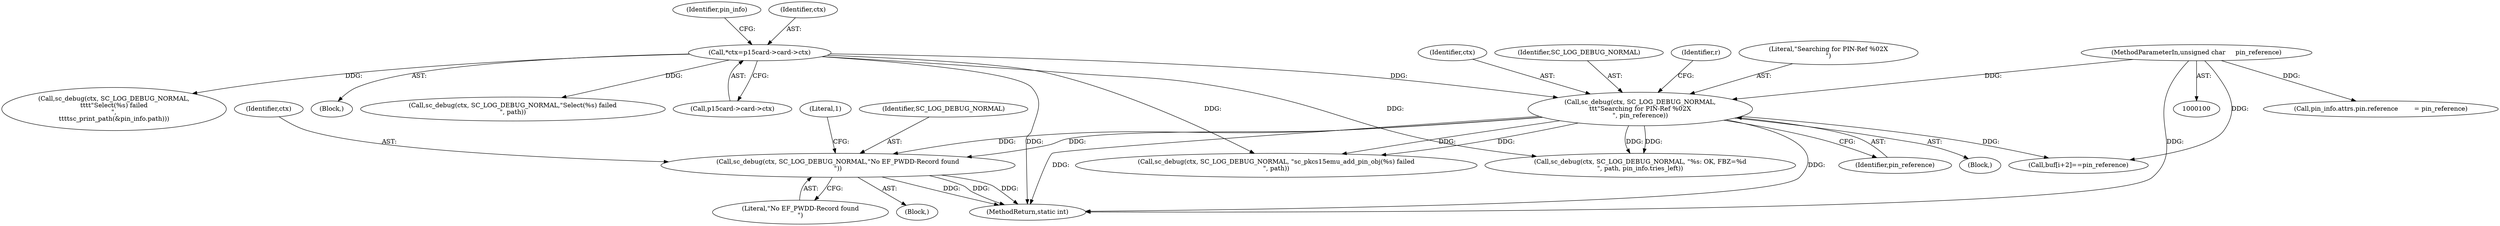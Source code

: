 digraph "0_OpenSC_8fe377e93b4b56060e5bbfb6f3142ceaeca744fa_21@pointer" {
"1000440" [label="(Call,sc_debug(ctx, SC_LOG_DEBUG_NORMAL,\"No EF_PWDD-Record found\n\"))"];
"1000326" [label="(Call,sc_debug(ctx, SC_LOG_DEBUG_NORMAL,\n\t\t\t\"Searching for PIN-Ref %02X\n\", pin_reference))"];
"1000117" [label="(Call,*ctx=p15card->card->ctx)"];
"1000105" [label="(MethodParameterIn,unsigned char     pin_reference)"];
"1000119" [label="(Call,p15card->card->ctx)"];
"1000491" [label="(Call,sc_debug(ctx, SC_LOG_DEBUG_NORMAL, \"sc_pkcs15emu_add_pin_obj(%s) failed\n\", path))"];
"1000397" [label="(Call,buf[i+2]==pin_reference)"];
"1000326" [label="(Call,sc_debug(ctx, SC_LOG_DEBUG_NORMAL,\n\t\t\t\"Searching for PIN-Ref %02X\n\", pin_reference))"];
"1000315" [label="(Call,sc_debug(ctx, SC_LOG_DEBUG_NORMAL,\n\t\t\t\t\"Select(%s) failed\n\",\n\t\t\t\tsc_print_path(&pin_info.path)))"];
"1000155" [label="(Call,pin_info.attrs.pin.reference        = pin_reference)"];
"1000498" [label="(Call,sc_debug(ctx, SC_LOG_DEBUG_NORMAL, \"%s: OK, FBZ=%d\n\", path, pin_info.tries_left))"];
"1000328" [label="(Identifier,SC_LOG_DEBUG_NORMAL)"];
"1000130" [label="(Identifier,pin_info)"];
"1000109" [label="(Block,)"];
"1000334" [label="(Identifier,r)"];
"1000445" [label="(Literal,1)"];
"1000330" [label="(Identifier,pin_reference)"];
"1000439" [label="(Block,)"];
"1000329" [label="(Literal,\"Searching for PIN-Ref %02X\n\")"];
"1000443" [label="(Literal,\"No EF_PWDD-Record found\n\")"];
"1000440" [label="(Call,sc_debug(ctx, SC_LOG_DEBUG_NORMAL,\"No EF_PWDD-Record found\n\"))"];
"1000327" [label="(Identifier,ctx)"];
"1000442" [label="(Identifier,SC_LOG_DEBUG_NORMAL)"];
"1000105" [label="(MethodParameterIn,unsigned char     pin_reference)"];
"1000508" [label="(MethodReturn,static int)"];
"1000276" [label="(Block,)"];
"1000118" [label="(Identifier,ctx)"];
"1000460" [label="(Call,sc_debug(ctx, SC_LOG_DEBUG_NORMAL,\"Select(%s) failed\n\", path))"];
"1000441" [label="(Identifier,ctx)"];
"1000117" [label="(Call,*ctx=p15card->card->ctx)"];
"1000440" -> "1000439"  [label="AST: "];
"1000440" -> "1000443"  [label="CFG: "];
"1000441" -> "1000440"  [label="AST: "];
"1000442" -> "1000440"  [label="AST: "];
"1000443" -> "1000440"  [label="AST: "];
"1000445" -> "1000440"  [label="CFG: "];
"1000440" -> "1000508"  [label="DDG: "];
"1000440" -> "1000508"  [label="DDG: "];
"1000440" -> "1000508"  [label="DDG: "];
"1000326" -> "1000440"  [label="DDG: "];
"1000326" -> "1000440"  [label="DDG: "];
"1000326" -> "1000276"  [label="AST: "];
"1000326" -> "1000330"  [label="CFG: "];
"1000327" -> "1000326"  [label="AST: "];
"1000328" -> "1000326"  [label="AST: "];
"1000329" -> "1000326"  [label="AST: "];
"1000330" -> "1000326"  [label="AST: "];
"1000334" -> "1000326"  [label="CFG: "];
"1000326" -> "1000508"  [label="DDG: "];
"1000326" -> "1000508"  [label="DDG: "];
"1000117" -> "1000326"  [label="DDG: "];
"1000105" -> "1000326"  [label="DDG: "];
"1000326" -> "1000397"  [label="DDG: "];
"1000326" -> "1000491"  [label="DDG: "];
"1000326" -> "1000491"  [label="DDG: "];
"1000326" -> "1000498"  [label="DDG: "];
"1000326" -> "1000498"  [label="DDG: "];
"1000117" -> "1000109"  [label="AST: "];
"1000117" -> "1000119"  [label="CFG: "];
"1000118" -> "1000117"  [label="AST: "];
"1000119" -> "1000117"  [label="AST: "];
"1000130" -> "1000117"  [label="CFG: "];
"1000117" -> "1000508"  [label="DDG: "];
"1000117" -> "1000315"  [label="DDG: "];
"1000117" -> "1000460"  [label="DDG: "];
"1000117" -> "1000491"  [label="DDG: "];
"1000117" -> "1000498"  [label="DDG: "];
"1000105" -> "1000100"  [label="AST: "];
"1000105" -> "1000508"  [label="DDG: "];
"1000105" -> "1000155"  [label="DDG: "];
"1000105" -> "1000397"  [label="DDG: "];
}
